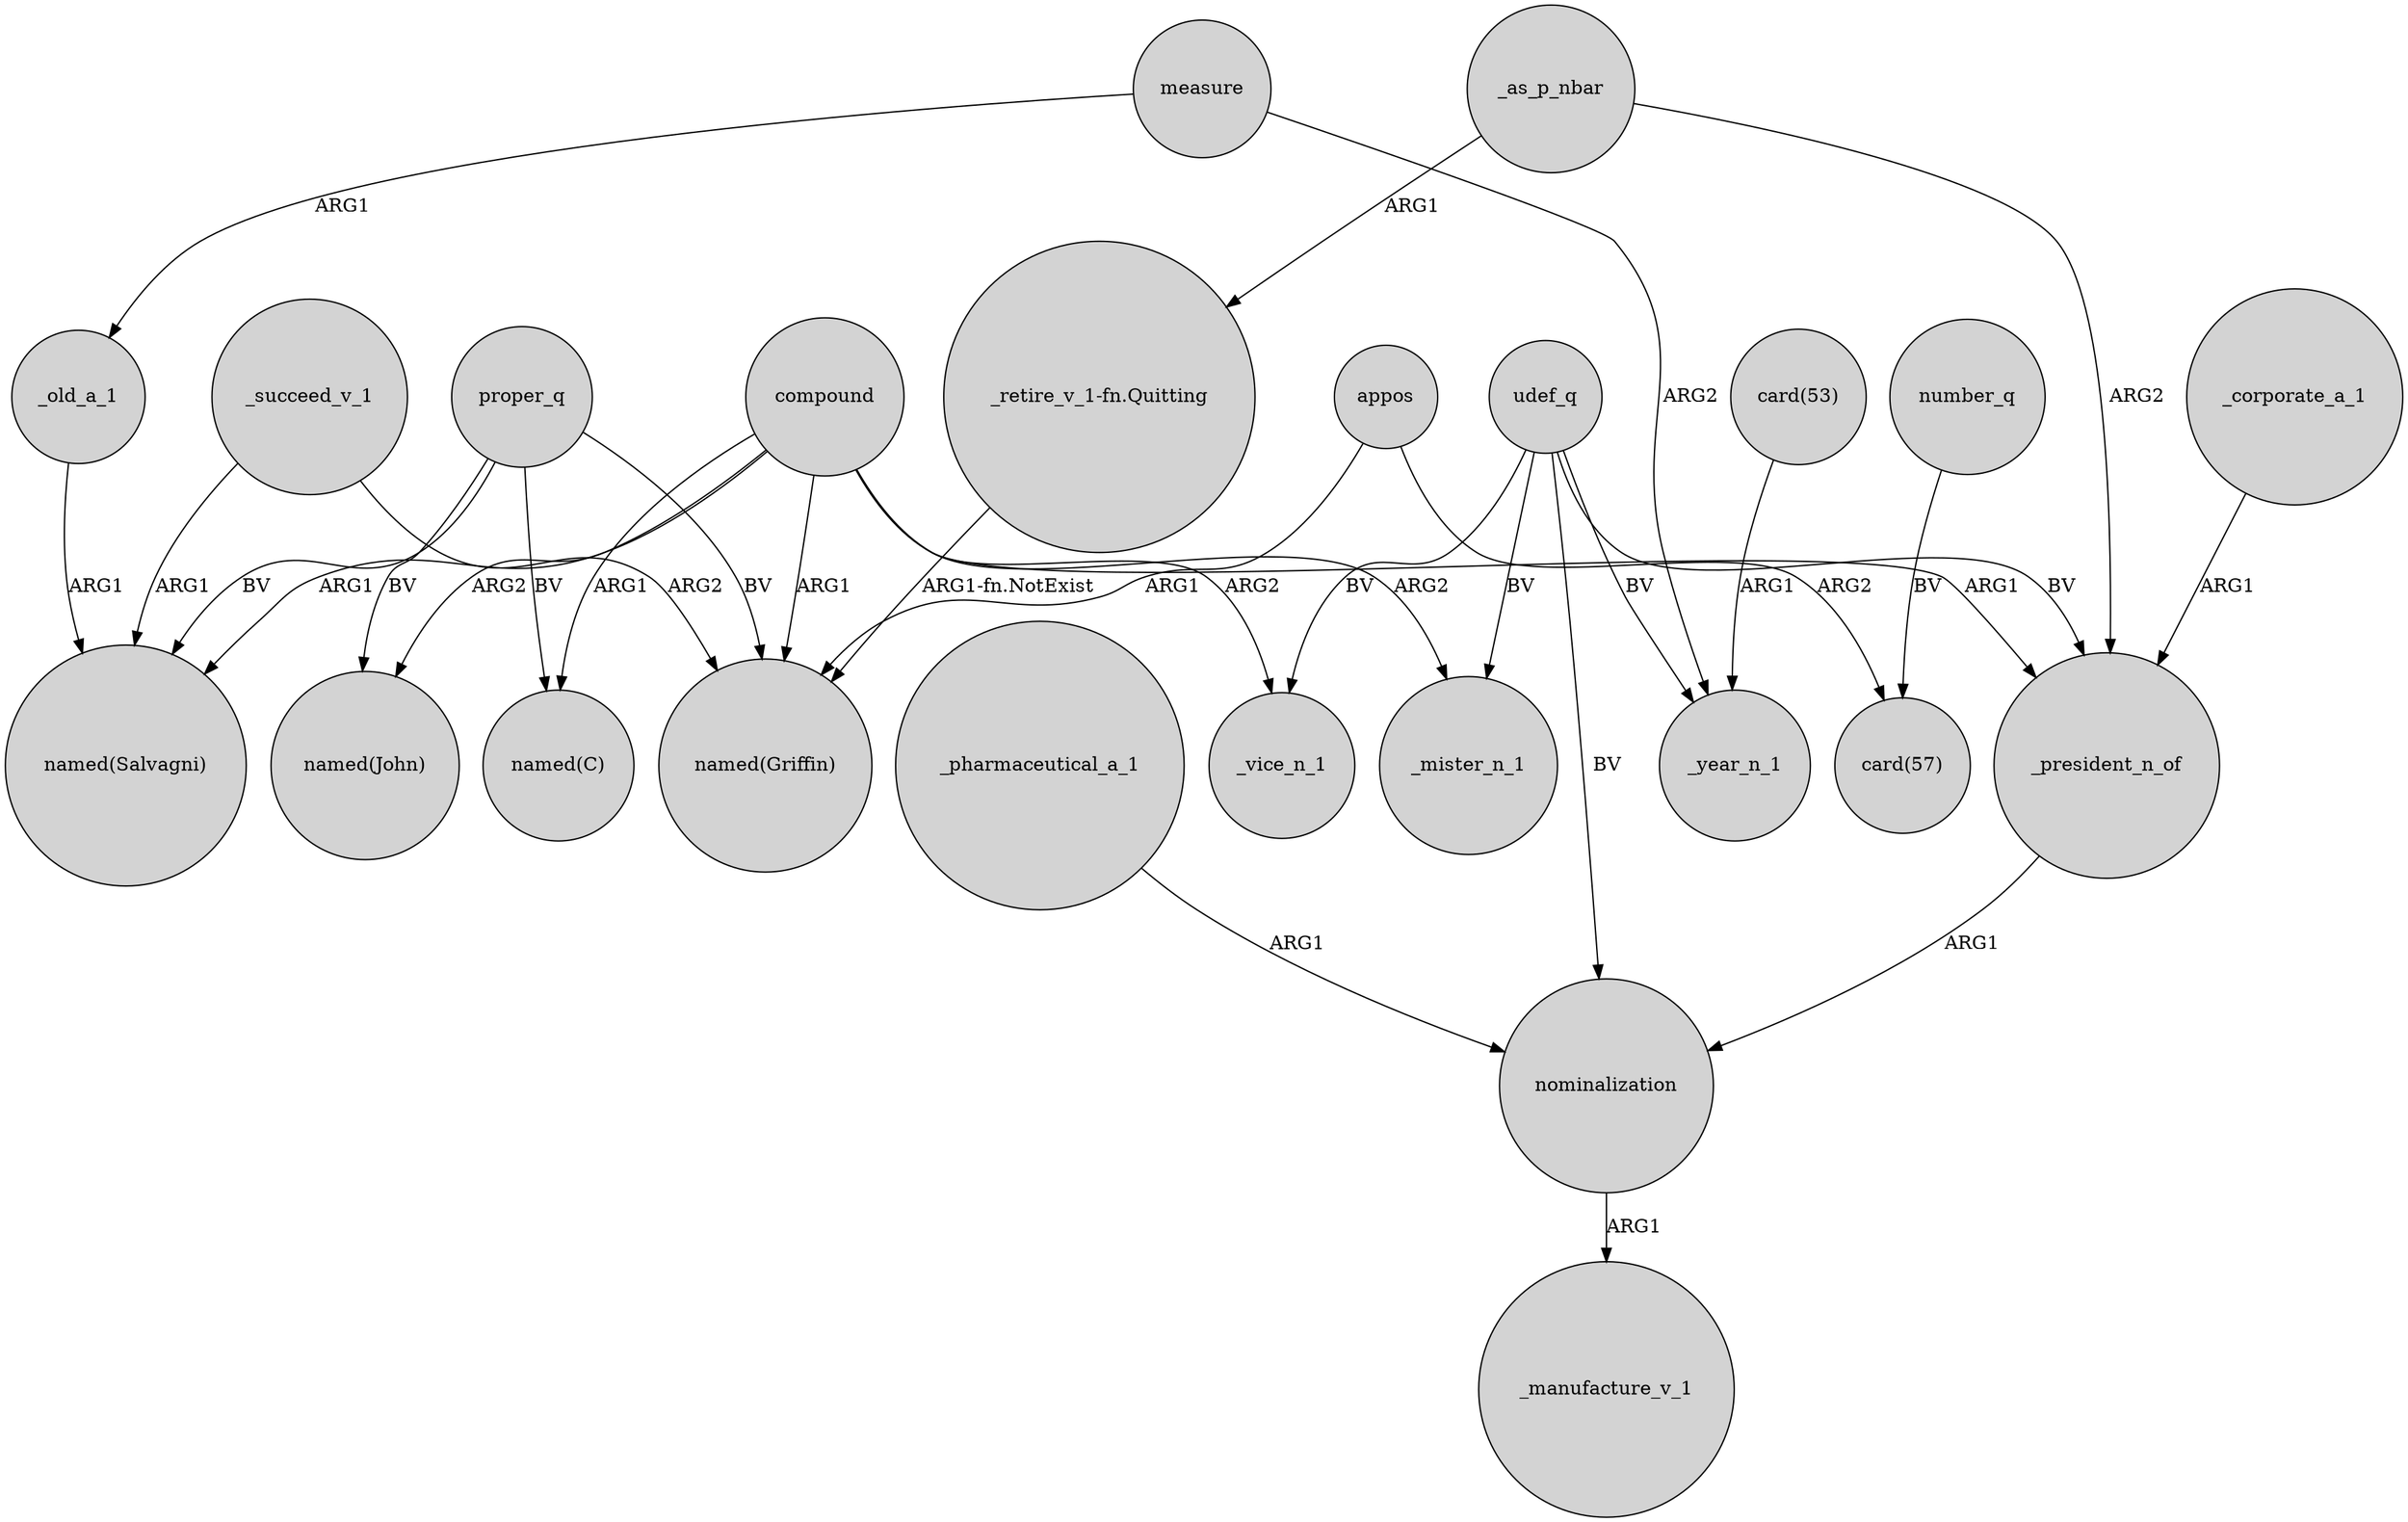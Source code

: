 digraph {
	node [shape=circle style=filled]
	compound -> "named(John)" [label=ARG2]
	_as_p_nbar -> "_retire_v_1-fn.Quitting" [label=ARG1]
	compound -> _vice_n_1 [label=ARG2]
	compound -> "named(Griffin)" [label=ARG1]
	measure -> _year_n_1 [label=ARG2]
	appos -> "card(57)" [label=ARG2]
	_as_p_nbar -> _president_n_of [label=ARG2]
	compound -> _mister_n_1 [label=ARG2]
	proper_q -> "named(Salvagni)" [label=BV]
	udef_q -> _mister_n_1 [label=BV]
	appos -> "named(Griffin)" [label=ARG1]
	_corporate_a_1 -> _president_n_of [label=ARG1]
	nominalization -> _manufacture_v_1 [label=ARG1]
	udef_q -> _vice_n_1 [label=BV]
	measure -> _old_a_1 [label=ARG1]
	"_retire_v_1-fn.Quitting" -> "named(Griffin)" [label="ARG1-fn.NotExist"]
	number_q -> "card(57)" [label=BV]
	compound -> _president_n_of [label=ARG1]
	_succeed_v_1 -> "named(Griffin)" [label=ARG2]
	udef_q -> _president_n_of [label=BV]
	_president_n_of -> nominalization [label=ARG1]
	_pharmaceutical_a_1 -> nominalization [label=ARG1]
	compound -> "named(C)" [label=ARG1]
	udef_q -> nominalization [label=BV]
	_succeed_v_1 -> "named(Salvagni)" [label=ARG1]
	proper_q -> "named(C)" [label=BV]
	udef_q -> _year_n_1 [label=BV]
	_old_a_1 -> "named(Salvagni)" [label=ARG1]
	"card(53)" -> _year_n_1 [label=ARG1]
	compound -> "named(Salvagni)" [label=ARG1]
	proper_q -> "named(John)" [label=BV]
	proper_q -> "named(Griffin)" [label=BV]
}
